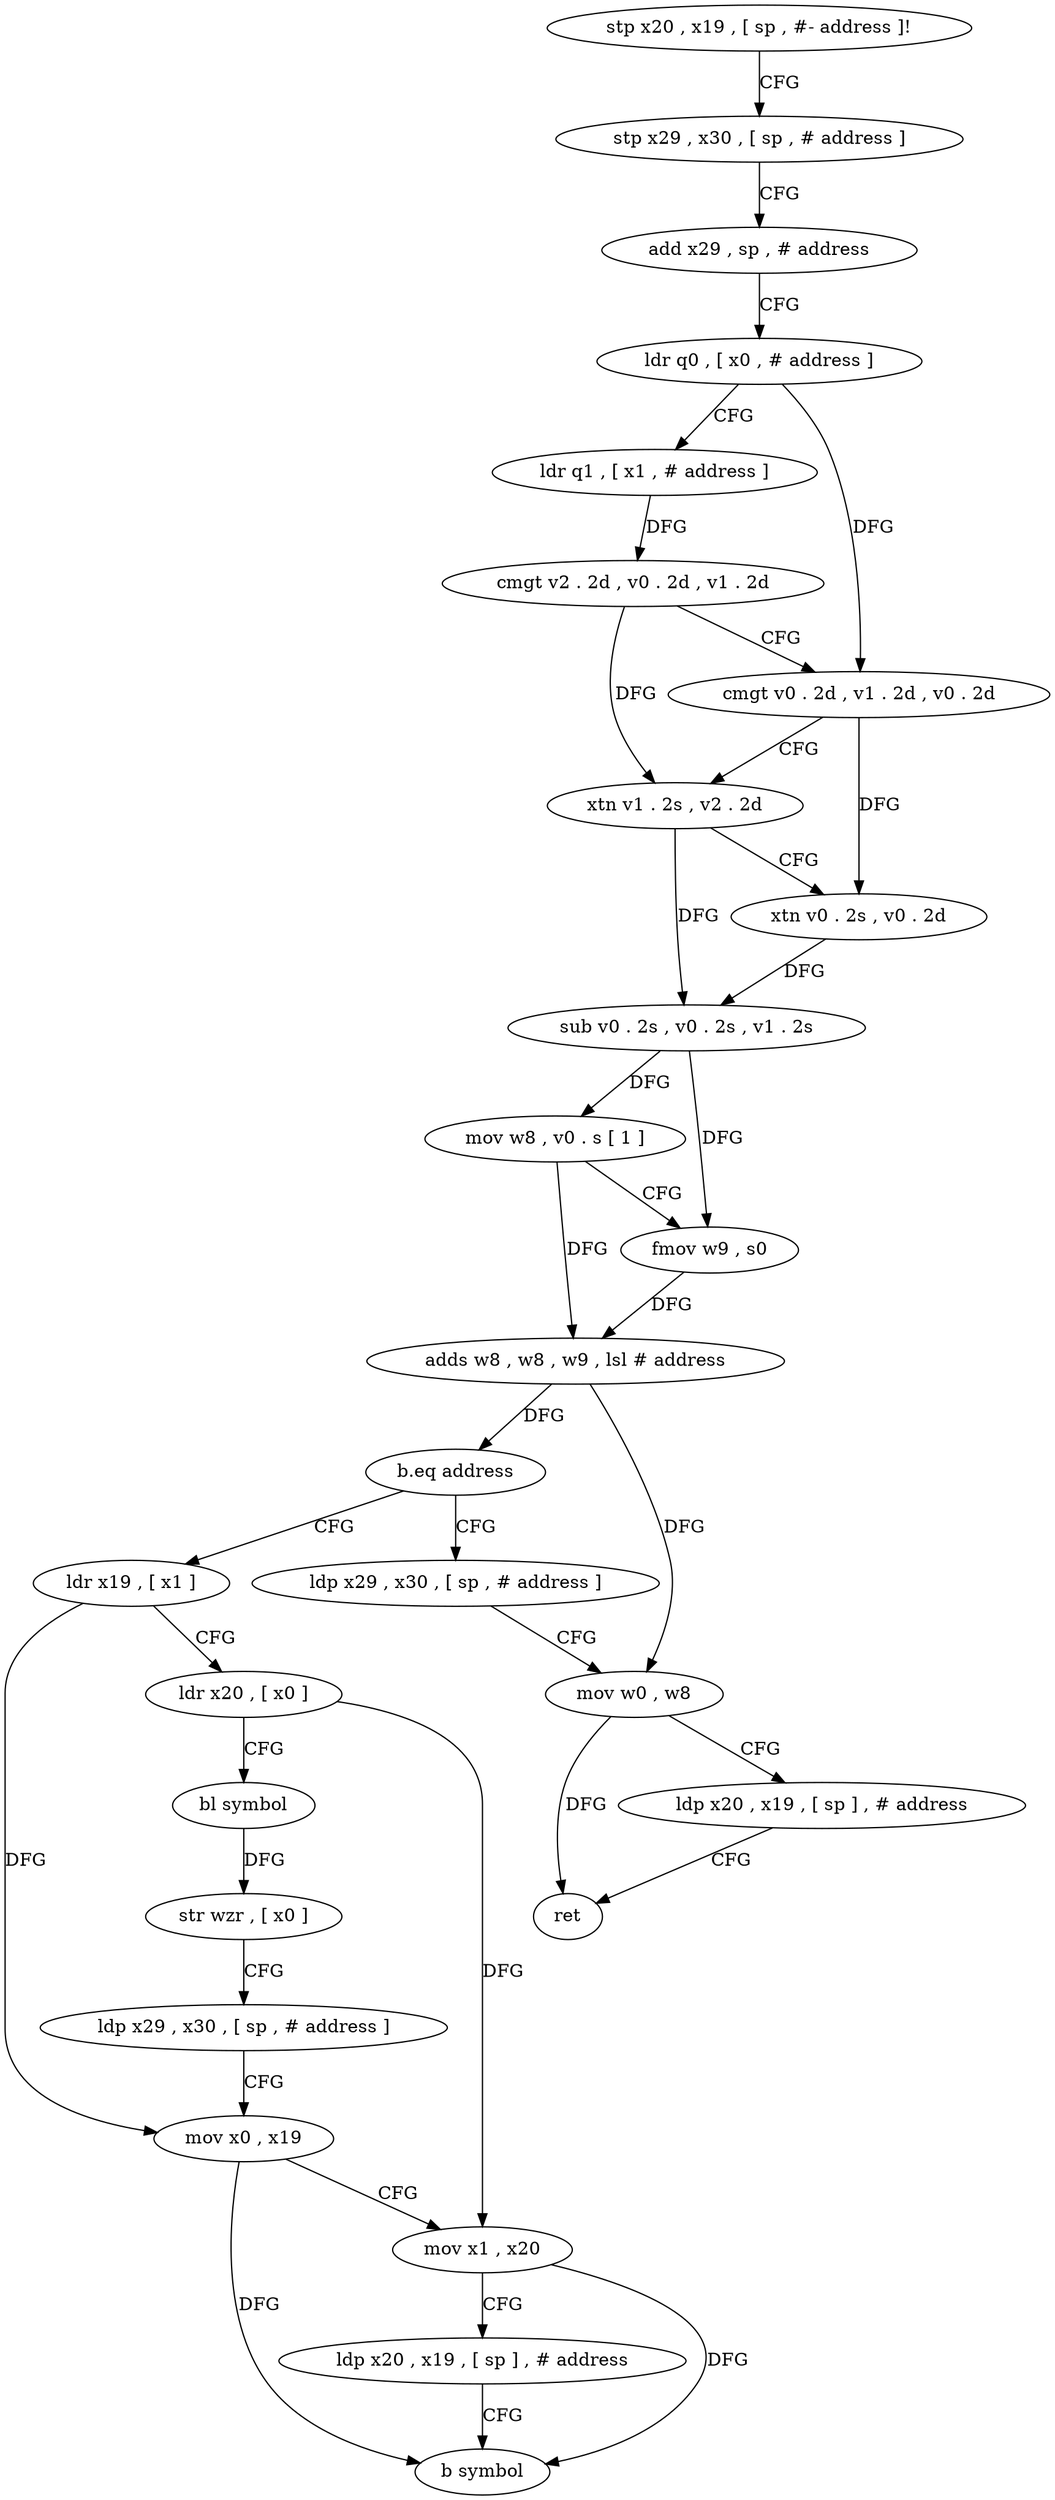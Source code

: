 digraph "func" {
"4237964" [label = "stp x20 , x19 , [ sp , #- address ]!" ]
"4237968" [label = "stp x29 , x30 , [ sp , # address ]" ]
"4237972" [label = "add x29 , sp , # address" ]
"4237976" [label = "ldr q0 , [ x0 , # address ]" ]
"4237980" [label = "ldr q1 , [ x1 , # address ]" ]
"4237984" [label = "cmgt v2 . 2d , v0 . 2d , v1 . 2d" ]
"4237988" [label = "cmgt v0 . 2d , v1 . 2d , v0 . 2d" ]
"4237992" [label = "xtn v1 . 2s , v2 . 2d" ]
"4237996" [label = "xtn v0 . 2s , v0 . 2d" ]
"4238000" [label = "sub v0 . 2s , v0 . 2s , v1 . 2s" ]
"4238004" [label = "mov w8 , v0 . s [ 1 ]" ]
"4238008" [label = "fmov w9 , s0" ]
"4238012" [label = "adds w8 , w8 , w9 , lsl # address" ]
"4238016" [label = "b.eq address" ]
"4238036" [label = "ldr x19 , [ x1 ]" ]
"4238020" [label = "ldp x29 , x30 , [ sp , # address ]" ]
"4238040" [label = "ldr x20 , [ x0 ]" ]
"4238044" [label = "bl symbol" ]
"4238048" [label = "str wzr , [ x0 ]" ]
"4238052" [label = "ldp x29 , x30 , [ sp , # address ]" ]
"4238056" [label = "mov x0 , x19" ]
"4238060" [label = "mov x1 , x20" ]
"4238064" [label = "ldp x20 , x19 , [ sp ] , # address" ]
"4238068" [label = "b symbol" ]
"4238024" [label = "mov w0 , w8" ]
"4238028" [label = "ldp x20 , x19 , [ sp ] , # address" ]
"4238032" [label = "ret" ]
"4237964" -> "4237968" [ label = "CFG" ]
"4237968" -> "4237972" [ label = "CFG" ]
"4237972" -> "4237976" [ label = "CFG" ]
"4237976" -> "4237980" [ label = "CFG" ]
"4237976" -> "4237988" [ label = "DFG" ]
"4237980" -> "4237984" [ label = "DFG" ]
"4237984" -> "4237988" [ label = "CFG" ]
"4237984" -> "4237992" [ label = "DFG" ]
"4237988" -> "4237992" [ label = "CFG" ]
"4237988" -> "4237996" [ label = "DFG" ]
"4237992" -> "4237996" [ label = "CFG" ]
"4237992" -> "4238000" [ label = "DFG" ]
"4237996" -> "4238000" [ label = "DFG" ]
"4238000" -> "4238004" [ label = "DFG" ]
"4238000" -> "4238008" [ label = "DFG" ]
"4238004" -> "4238008" [ label = "CFG" ]
"4238004" -> "4238012" [ label = "DFG" ]
"4238008" -> "4238012" [ label = "DFG" ]
"4238012" -> "4238016" [ label = "DFG" ]
"4238012" -> "4238024" [ label = "DFG" ]
"4238016" -> "4238036" [ label = "CFG" ]
"4238016" -> "4238020" [ label = "CFG" ]
"4238036" -> "4238040" [ label = "CFG" ]
"4238036" -> "4238056" [ label = "DFG" ]
"4238020" -> "4238024" [ label = "CFG" ]
"4238040" -> "4238044" [ label = "CFG" ]
"4238040" -> "4238060" [ label = "DFG" ]
"4238044" -> "4238048" [ label = "DFG" ]
"4238048" -> "4238052" [ label = "CFG" ]
"4238052" -> "4238056" [ label = "CFG" ]
"4238056" -> "4238060" [ label = "CFG" ]
"4238056" -> "4238068" [ label = "DFG" ]
"4238060" -> "4238064" [ label = "CFG" ]
"4238060" -> "4238068" [ label = "DFG" ]
"4238064" -> "4238068" [ label = "CFG" ]
"4238024" -> "4238028" [ label = "CFG" ]
"4238024" -> "4238032" [ label = "DFG" ]
"4238028" -> "4238032" [ label = "CFG" ]
}
